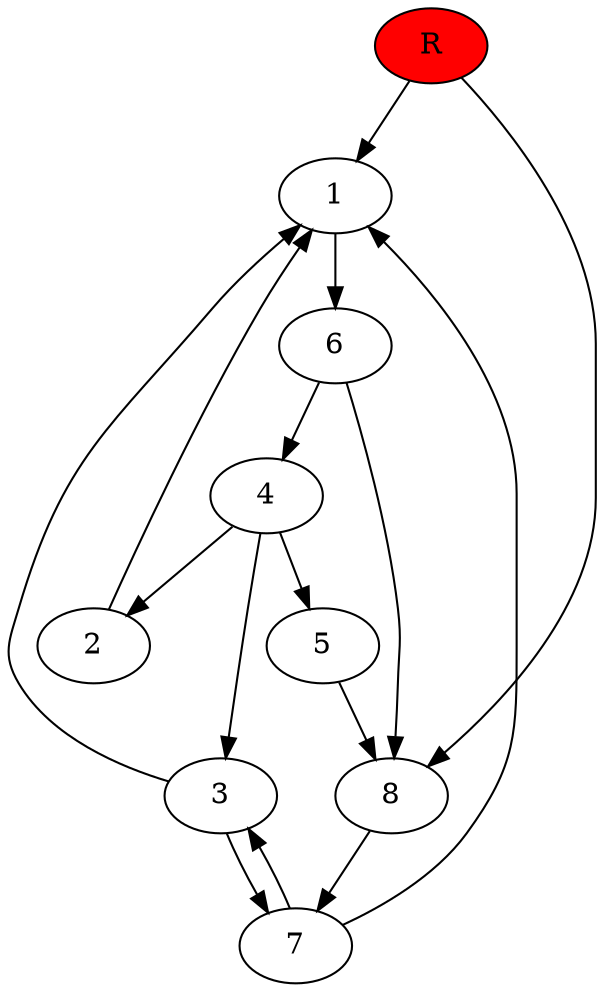 digraph prb6819 {
	1
	2
	3
	4
	5
	6
	7
	8
	R [fillcolor="#ff0000" style=filled]
	1 -> 6
	2 -> 1
	3 -> 1
	3 -> 7
	4 -> 2
	4 -> 3
	4 -> 5
	5 -> 8
	6 -> 4
	6 -> 8
	7 -> 1
	7 -> 3
	8 -> 7
	R -> 1
	R -> 8
}
